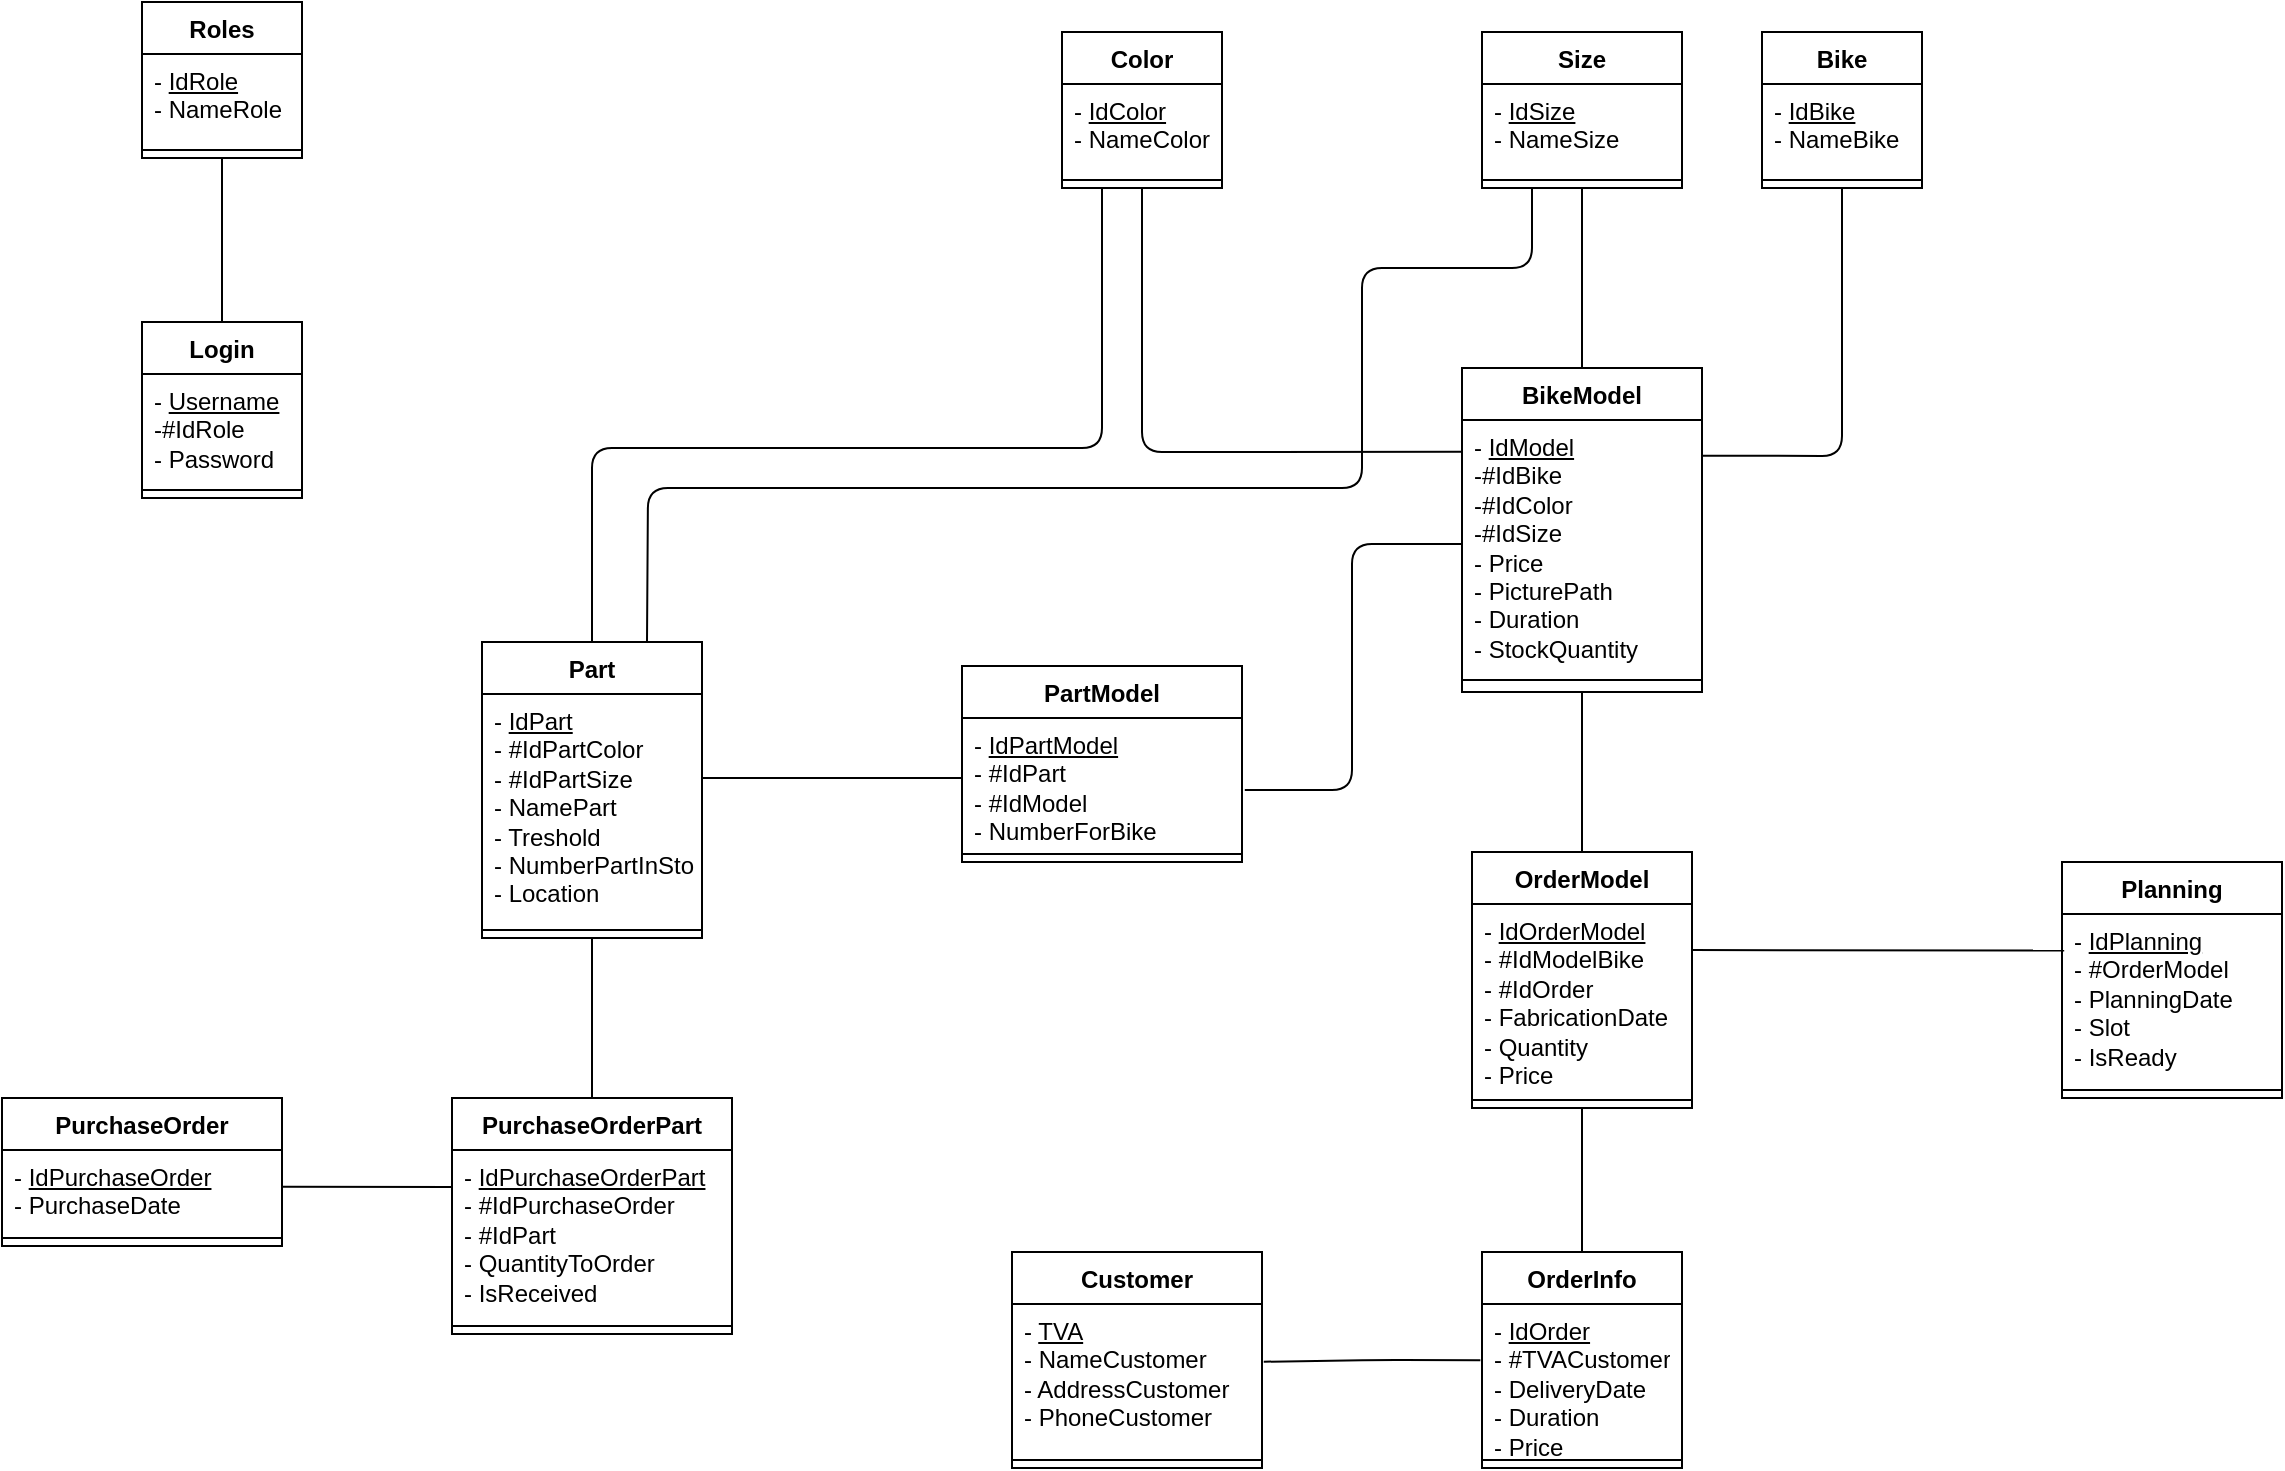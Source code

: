 <mxfile version="13.9.9" type="device"><diagram id="qX9gPibm-6a1j7SN708z" name="Page-1"><mxGraphModel dx="710" dy="412" grid="1" gridSize="10" guides="1" tooltips="1" connect="1" arrows="1" fold="1" page="1" pageScale="1" pageWidth="1500" pageHeight="1169" math="0" shadow="0"><root><mxCell id="0"/><mxCell id="1" parent="0"/><mxCell id="ENc7fdtIQxXdfOa7vAIx-1" value="Login" style="swimlane;fontStyle=1;align=center;verticalAlign=top;childLayout=stackLayout;horizontal=1;startSize=26;horizontalStack=0;resizeParent=1;resizeParentMax=0;resizeLast=0;collapsible=1;marginBottom=0;" parent="1" vertex="1"><mxGeometry x="260" y="180" width="80" height="88" as="geometry"/></mxCell><mxCell id="ENc7fdtIQxXdfOa7vAIx-2" value="- &lt;u&gt;Username&lt;br&gt;&lt;/u&gt;-#IdRole&lt;br&gt;- Password" style="text;strokeColor=none;fillColor=none;align=left;verticalAlign=top;spacingLeft=4;spacingRight=4;overflow=hidden;rotatable=0;points=[[0,0.5],[1,0.5]];portConstraint=eastwest;fontStyle=0;html=1;" parent="ENc7fdtIQxXdfOa7vAIx-1" vertex="1"><mxGeometry y="26" width="80" height="54" as="geometry"/></mxCell><mxCell id="ENc7fdtIQxXdfOa7vAIx-3" value="" style="line;strokeWidth=1;fillColor=none;align=left;verticalAlign=middle;spacingTop=-1;spacingLeft=3;spacingRight=3;rotatable=0;labelPosition=right;points=[];portConstraint=eastwest;" parent="ENc7fdtIQxXdfOa7vAIx-1" vertex="1"><mxGeometry y="80" width="80" height="8" as="geometry"/></mxCell><mxCell id="ENc7fdtIQxXdfOa7vAIx-4" value="BikeModel" style="swimlane;fontStyle=1;align=center;verticalAlign=top;childLayout=stackLayout;horizontal=1;startSize=26;horizontalStack=0;resizeParent=1;resizeParentMax=0;resizeLast=0;collapsible=1;marginBottom=0;" parent="1" vertex="1"><mxGeometry x="920" y="203" width="120" height="162" as="geometry"/></mxCell><mxCell id="ENc7fdtIQxXdfOa7vAIx-5" value="- &lt;u&gt;IdModel&lt;/u&gt;&lt;br&gt;-#IdBike&lt;br&gt;-#IdColor&lt;br&gt;-#IdSize&lt;br&gt;- Price&lt;br&gt;- PicturePath&lt;br&gt;- Duration&lt;br&gt;- StockQuantity" style="text;strokeColor=none;fillColor=none;align=left;verticalAlign=top;spacingLeft=4;spacingRight=4;overflow=hidden;rotatable=0;points=[[0,0.5],[1,0.5]];portConstraint=eastwest;fontStyle=0;html=1;" parent="ENc7fdtIQxXdfOa7vAIx-4" vertex="1"><mxGeometry y="26" width="120" height="124" as="geometry"/></mxCell><mxCell id="ENc7fdtIQxXdfOa7vAIx-6" value="" style="line;strokeWidth=1;fillColor=none;align=left;verticalAlign=middle;spacingTop=-1;spacingLeft=3;spacingRight=3;rotatable=0;labelPosition=right;points=[];portConstraint=eastwest;" parent="ENc7fdtIQxXdfOa7vAIx-4" vertex="1"><mxGeometry y="150" width="120" height="12" as="geometry"/></mxCell><mxCell id="ENc7fdtIQxXdfOa7vAIx-7" value="OrderModel" style="swimlane;fontStyle=1;align=center;verticalAlign=top;childLayout=stackLayout;horizontal=1;startSize=26;horizontalStack=0;resizeParent=1;resizeParentMax=0;resizeLast=0;collapsible=1;marginBottom=0;" parent="1" vertex="1"><mxGeometry x="925" y="445" width="110" height="128" as="geometry"/></mxCell><mxCell id="ENc7fdtIQxXdfOa7vAIx-8" value="- &lt;u&gt;IdOrderModel&lt;/u&gt;&lt;br&gt;- #IdModelBike&lt;br&gt;- #IdOrder&lt;br&gt;- FabricationDate&lt;br&gt;- Quantity&lt;br&gt;- Price" style="text;strokeColor=none;fillColor=none;align=left;verticalAlign=top;spacingLeft=4;spacingRight=4;overflow=hidden;rotatable=0;points=[[0,0.5],[1,0.5]];portConstraint=eastwest;fontStyle=0;html=1;" parent="ENc7fdtIQxXdfOa7vAIx-7" vertex="1"><mxGeometry y="26" width="110" height="94" as="geometry"/></mxCell><mxCell id="ENc7fdtIQxXdfOa7vAIx-9" value="" style="line;strokeWidth=1;fillColor=none;align=left;verticalAlign=middle;spacingTop=-1;spacingLeft=3;spacingRight=3;rotatable=0;labelPosition=right;points=[];portConstraint=eastwest;" parent="ENc7fdtIQxXdfOa7vAIx-7" vertex="1"><mxGeometry y="120" width="110" height="8" as="geometry"/></mxCell><mxCell id="ENc7fdtIQxXdfOa7vAIx-10" value="OrderInfo" style="swimlane;fontStyle=1;align=center;verticalAlign=top;childLayout=stackLayout;horizontal=1;startSize=26;horizontalStack=0;resizeParent=1;resizeParentMax=0;resizeLast=0;collapsible=1;marginBottom=0;" parent="1" vertex="1"><mxGeometry x="930" y="645" width="100" height="108" as="geometry"/></mxCell><mxCell id="ENc7fdtIQxXdfOa7vAIx-11" value="- &lt;u&gt;IdOrder&lt;/u&gt;&lt;br&gt;- #TVACustomer&lt;br&gt;- DeliveryDate&lt;br&gt;- Duration&lt;br&gt;- Price" style="text;strokeColor=none;fillColor=none;align=left;verticalAlign=top;spacingLeft=4;spacingRight=4;overflow=hidden;rotatable=0;points=[[0,0.5],[1,0.5]];portConstraint=eastwest;fontStyle=0;html=1;" parent="ENc7fdtIQxXdfOa7vAIx-10" vertex="1"><mxGeometry y="26" width="100" height="74" as="geometry"/></mxCell><mxCell id="ENc7fdtIQxXdfOa7vAIx-12" value="" style="line;strokeWidth=1;fillColor=none;align=left;verticalAlign=middle;spacingTop=-1;spacingLeft=3;spacingRight=3;rotatable=0;labelPosition=right;points=[];portConstraint=eastwest;" parent="ENc7fdtIQxXdfOa7vAIx-10" vertex="1"><mxGeometry y="100" width="100" height="8" as="geometry"/></mxCell><mxCell id="ENc7fdtIQxXdfOa7vAIx-13" value="Part" style="swimlane;fontStyle=1;align=center;verticalAlign=top;childLayout=stackLayout;horizontal=1;startSize=26;horizontalStack=0;resizeParent=1;resizeParentMax=0;resizeLast=0;collapsible=1;marginBottom=0;" parent="1" vertex="1"><mxGeometry x="430" y="340" width="110" height="148" as="geometry"/></mxCell><mxCell id="ENc7fdtIQxXdfOa7vAIx-14" value="- &lt;u&gt;IdPart&lt;/u&gt;&lt;br&gt;- #IdPartColor&lt;br&gt;- #IdPartSize&lt;br&gt;- NamePart&lt;br&gt;- Treshold&lt;br&gt;- NumberPartInStock&lt;br&gt;- Location" style="text;strokeColor=none;fillColor=none;align=left;verticalAlign=top;spacingLeft=4;spacingRight=4;overflow=hidden;rotatable=0;points=[[0,0.5],[1,0.5]];portConstraint=eastwest;fontStyle=0;html=1;" parent="ENc7fdtIQxXdfOa7vAIx-13" vertex="1"><mxGeometry y="26" width="110" height="114" as="geometry"/></mxCell><mxCell id="ENc7fdtIQxXdfOa7vAIx-15" value="" style="line;strokeWidth=1;fillColor=none;align=left;verticalAlign=middle;spacingTop=-1;spacingLeft=3;spacingRight=3;rotatable=0;labelPosition=right;points=[];portConstraint=eastwest;" parent="ENc7fdtIQxXdfOa7vAIx-13" vertex="1"><mxGeometry y="140" width="110" height="8" as="geometry"/></mxCell><mxCell id="ENc7fdtIQxXdfOa7vAIx-16" value="PartModel" style="swimlane;fontStyle=1;align=center;verticalAlign=top;childLayout=stackLayout;horizontal=1;startSize=26;horizontalStack=0;resizeParent=1;resizeParentMax=0;resizeLast=0;collapsible=1;marginBottom=0;" parent="1" vertex="1"><mxGeometry x="670" y="352" width="140" height="98" as="geometry"/></mxCell><mxCell id="ENc7fdtIQxXdfOa7vAIx-17" value="- &lt;u&gt;IdPartModel&lt;/u&gt;&lt;br&gt;- #IdPart&lt;br&gt;- #IdModel&lt;br&gt;- NumberForBike" style="text;strokeColor=none;fillColor=none;align=left;verticalAlign=top;spacingLeft=4;spacingRight=4;overflow=hidden;rotatable=0;points=[[0,0.5],[1,0.5]];portConstraint=eastwest;fontStyle=0;html=1;" parent="ENc7fdtIQxXdfOa7vAIx-16" vertex="1"><mxGeometry y="26" width="140" height="64" as="geometry"/></mxCell><mxCell id="ENc7fdtIQxXdfOa7vAIx-18" value="" style="line;strokeWidth=1;fillColor=none;align=left;verticalAlign=middle;spacingTop=-1;spacingLeft=3;spacingRight=3;rotatable=0;labelPosition=right;points=[];portConstraint=eastwest;" parent="ENc7fdtIQxXdfOa7vAIx-16" vertex="1"><mxGeometry y="90" width="140" height="8" as="geometry"/></mxCell><mxCell id="ENc7fdtIQxXdfOa7vAIx-19" value="" style="endArrow=none;html=1;entryX=0.5;entryY=1;entryDx=0;entryDy=0;exitX=0.5;exitY=0;exitDx=0;exitDy=0;" parent="1" source="ENc7fdtIQxXdfOa7vAIx-7" target="ENc7fdtIQxXdfOa7vAIx-4" edge="1"><mxGeometry width="50" height="50" relative="1" as="geometry"><mxPoint x="820" y="323" as="sourcePoint"/><mxPoint x="870" y="273" as="targetPoint"/></mxGeometry></mxCell><mxCell id="ENc7fdtIQxXdfOa7vAIx-20" value="" style="endArrow=none;html=1;entryX=0;entryY=0.5;entryDx=0;entryDy=0;exitX=1.01;exitY=0.562;exitDx=0;exitDy=0;exitPerimeter=0;" parent="1" source="ENc7fdtIQxXdfOa7vAIx-17" target="ENc7fdtIQxXdfOa7vAIx-5" edge="1"><mxGeometry width="50" height="50" relative="1" as="geometry"><mxPoint x="810" y="415" as="sourcePoint"/><mxPoint x="959.8" y="311" as="targetPoint"/><Array as="points"><mxPoint x="865" y="414"/><mxPoint x="865" y="291"/></Array></mxGeometry></mxCell><mxCell id="ENc7fdtIQxXdfOa7vAIx-21" value="" style="endArrow=none;html=1;entryX=0.5;entryY=1;entryDx=0;entryDy=0;exitX=0.5;exitY=0;exitDx=0;exitDy=0;" parent="1" source="ENc7fdtIQxXdfOa7vAIx-10" target="ENc7fdtIQxXdfOa7vAIx-7" edge="1"><mxGeometry width="50" height="50" relative="1" as="geometry"><mxPoint x="855" y="433" as="sourcePoint"/><mxPoint x="905" y="383" as="targetPoint"/></mxGeometry></mxCell><mxCell id="ENc7fdtIQxXdfOa7vAIx-22" value="Customer" style="swimlane;fontStyle=1;align=center;verticalAlign=top;childLayout=stackLayout;horizontal=1;startSize=26;horizontalStack=0;resizeParent=1;resizeParentMax=0;resizeLast=0;collapsible=1;marginBottom=0;" parent="1" vertex="1"><mxGeometry x="695" y="645" width="125" height="108" as="geometry"/></mxCell><mxCell id="ENc7fdtIQxXdfOa7vAIx-23" value="- &lt;u&gt;TVA&lt;/u&gt;&lt;br&gt;- NameCustomer&lt;br&gt;- AddressCustomer&lt;br&gt;- PhoneCustomer" style="text;strokeColor=none;fillColor=none;align=left;verticalAlign=top;spacingLeft=4;spacingRight=4;overflow=hidden;rotatable=0;points=[[0,0.5],[1,0.5]];portConstraint=eastwest;fontStyle=0;html=1;" parent="ENc7fdtIQxXdfOa7vAIx-22" vertex="1"><mxGeometry y="26" width="125" height="74" as="geometry"/></mxCell><mxCell id="ENc7fdtIQxXdfOa7vAIx-24" value="" style="line;strokeWidth=1;fillColor=none;align=left;verticalAlign=middle;spacingTop=-1;spacingLeft=3;spacingRight=3;rotatable=0;labelPosition=right;points=[];portConstraint=eastwest;" parent="ENc7fdtIQxXdfOa7vAIx-22" vertex="1"><mxGeometry y="100" width="125" height="8" as="geometry"/></mxCell><mxCell id="ENc7fdtIQxXdfOa7vAIx-25" value="" style="endArrow=none;html=1;exitX=1.007;exitY=0.39;exitDx=0;exitDy=0;entryX=-0.008;entryY=0.38;entryDx=0;entryDy=0;entryPerimeter=0;exitPerimeter=0;" parent="1" source="ENc7fdtIQxXdfOa7vAIx-23" target="ENc7fdtIQxXdfOa7vAIx-11" edge="1"><mxGeometry width="50" height="50" relative="1" as="geometry"><mxPoint x="870" y="675" as="sourcePoint"/><mxPoint x="920" y="625" as="targetPoint"/><Array as="points"><mxPoint x="880" y="699"/></Array></mxGeometry></mxCell><mxCell id="ENc7fdtIQxXdfOa7vAIx-26" value="Color" style="swimlane;fontStyle=1;align=center;verticalAlign=top;childLayout=stackLayout;horizontal=1;startSize=26;horizontalStack=0;resizeParent=1;resizeParentMax=0;resizeLast=0;collapsible=1;marginBottom=0;" parent="1" vertex="1"><mxGeometry x="720" y="35" width="80" height="78" as="geometry"/></mxCell><mxCell id="ENc7fdtIQxXdfOa7vAIx-27" value="- &lt;u&gt;IdColor&lt;/u&gt;&lt;br&gt;- NameColor" style="text;strokeColor=none;fillColor=none;align=left;verticalAlign=top;spacingLeft=4;spacingRight=4;overflow=hidden;rotatable=0;points=[[0,0.5],[1,0.5]];portConstraint=eastwest;fontStyle=0;html=1;" parent="ENc7fdtIQxXdfOa7vAIx-26" vertex="1"><mxGeometry y="26" width="80" height="44" as="geometry"/></mxCell><mxCell id="ENc7fdtIQxXdfOa7vAIx-28" value="" style="line;strokeWidth=1;fillColor=none;align=left;verticalAlign=middle;spacingTop=-1;spacingLeft=3;spacingRight=3;rotatable=0;labelPosition=right;points=[];portConstraint=eastwest;" parent="ENc7fdtIQxXdfOa7vAIx-26" vertex="1"><mxGeometry y="70" width="80" height="8" as="geometry"/></mxCell><mxCell id="ENc7fdtIQxXdfOa7vAIx-29" value="Size" style="swimlane;fontStyle=1;align=center;verticalAlign=top;childLayout=stackLayout;horizontal=1;startSize=26;horizontalStack=0;resizeParent=1;resizeParentMax=0;resizeLast=0;collapsible=1;marginBottom=0;" parent="1" vertex="1"><mxGeometry x="930" y="35" width="100" height="78" as="geometry"/></mxCell><mxCell id="ENc7fdtIQxXdfOa7vAIx-30" value="- &lt;u&gt;IdSize&lt;/u&gt;&lt;br&gt;- NameSize" style="text;strokeColor=none;fillColor=none;align=left;verticalAlign=top;spacingLeft=4;spacingRight=4;overflow=hidden;rotatable=0;points=[[0,0.5],[1,0.5]];portConstraint=eastwest;fontStyle=0;html=1;" parent="ENc7fdtIQxXdfOa7vAIx-29" vertex="1"><mxGeometry y="26" width="100" height="44" as="geometry"/></mxCell><mxCell id="ENc7fdtIQxXdfOa7vAIx-31" value="" style="line;strokeWidth=1;fillColor=none;align=left;verticalAlign=middle;spacingTop=-1;spacingLeft=3;spacingRight=3;rotatable=0;labelPosition=right;points=[];portConstraint=eastwest;" parent="ENc7fdtIQxXdfOa7vAIx-29" vertex="1"><mxGeometry y="70" width="100" height="8" as="geometry"/></mxCell><mxCell id="ENc7fdtIQxXdfOa7vAIx-32" value="Bike" style="swimlane;fontStyle=1;align=center;verticalAlign=top;childLayout=stackLayout;horizontal=1;startSize=26;horizontalStack=0;resizeParent=1;resizeParentMax=0;resizeLast=0;collapsible=1;marginBottom=0;" parent="1" vertex="1"><mxGeometry x="1070" y="35" width="80" height="78" as="geometry"/></mxCell><mxCell id="ENc7fdtIQxXdfOa7vAIx-33" value="- &lt;u&gt;IdBike&lt;/u&gt;&lt;br&gt;- NameBike" style="text;strokeColor=none;fillColor=none;align=left;verticalAlign=top;spacingLeft=4;spacingRight=4;overflow=hidden;rotatable=0;points=[[0,0.5],[1,0.5]];portConstraint=eastwest;fontStyle=0;html=1;" parent="ENc7fdtIQxXdfOa7vAIx-32" vertex="1"><mxGeometry y="26" width="80" height="44" as="geometry"/></mxCell><mxCell id="ENc7fdtIQxXdfOa7vAIx-34" value="" style="line;strokeWidth=1;fillColor=none;align=left;verticalAlign=middle;spacingTop=-1;spacingLeft=3;spacingRight=3;rotatable=0;labelPosition=right;points=[];portConstraint=eastwest;" parent="ENc7fdtIQxXdfOa7vAIx-32" vertex="1"><mxGeometry y="70" width="80" height="8" as="geometry"/></mxCell><mxCell id="ENc7fdtIQxXdfOa7vAIx-35" value="" style="curved=1;endArrow=none;html=1;rounded=0;entryX=0.5;entryY=1;entryDx=0;entryDy=0;endFill=0;exitX=0.5;exitY=0;exitDx=0;exitDy=0;" parent="1" source="ENc7fdtIQxXdfOa7vAIx-4" target="ENc7fdtIQxXdfOa7vAIx-29" edge="1"><mxGeometry width="50" height="50" relative="1" as="geometry"><mxPoint x="960" y="203" as="sourcePoint"/><mxPoint x="1080" y="143" as="targetPoint"/><Array as="points"/></mxGeometry></mxCell><mxCell id="ENc7fdtIQxXdfOa7vAIx-36" value="" style="endArrow=none;html=1;entryX=0.5;entryY=1;entryDx=0;entryDy=0;exitX=1.003;exitY=0.144;exitDx=0;exitDy=0;exitPerimeter=0;" parent="1" source="ENc7fdtIQxXdfOa7vAIx-5" target="ENc7fdtIQxXdfOa7vAIx-32" edge="1"><mxGeometry width="50" height="50" relative="1" as="geometry"><mxPoint x="1045" y="247" as="sourcePoint"/><mxPoint x="1035" y="125" as="targetPoint"/><Array as="points"><mxPoint x="1110" y="247"/></Array></mxGeometry></mxCell><mxCell id="ENc7fdtIQxXdfOa7vAIx-37" value="" style="endArrow=none;html=1;exitX=0.5;exitY=1;exitDx=0;exitDy=0;entryX=0.003;entryY=0.128;entryDx=0;entryDy=0;entryPerimeter=0;" parent="1" source="ENc7fdtIQxXdfOa7vAIx-26" target="ENc7fdtIQxXdfOa7vAIx-5" edge="1"><mxGeometry width="50" height="50" relative="1" as="geometry"><mxPoint x="875" y="165" as="sourcePoint"/><mxPoint x="925" y="115" as="targetPoint"/><Array as="points"><mxPoint x="760" y="245"/></Array></mxGeometry></mxCell><mxCell id="ENc7fdtIQxXdfOa7vAIx-38" style="edgeStyle=orthogonalEdgeStyle;rounded=0;orthogonalLoop=1;jettySize=auto;html=1;exitX=1;exitY=0.5;exitDx=0;exitDy=0;entryX=0;entryY=0.5;entryDx=0;entryDy=0;endArrow=none;endFill=0;" parent="1" source="ENc7fdtIQxXdfOa7vAIx-14" target="ENc7fdtIQxXdfOa7vAIx-17" edge="1"><mxGeometry relative="1" as="geometry"><Array as="points"><mxPoint x="540" y="408"/></Array></mxGeometry></mxCell><mxCell id="ENc7fdtIQxXdfOa7vAIx-39" style="edgeStyle=orthogonalEdgeStyle;rounded=0;orthogonalLoop=1;jettySize=auto;html=1;entryX=0.5;entryY=0;entryDx=0;entryDy=0;endArrow=none;endFill=0;" parent="1" source="ENc7fdtIQxXdfOa7vAIx-40" target="ENc7fdtIQxXdfOa7vAIx-1" edge="1"><mxGeometry relative="1" as="geometry"/></mxCell><mxCell id="ENc7fdtIQxXdfOa7vAIx-40" value="Roles" style="swimlane;fontStyle=1;align=center;verticalAlign=top;childLayout=stackLayout;horizontal=1;startSize=26;horizontalStack=0;resizeParent=1;resizeParentMax=0;resizeLast=0;collapsible=1;marginBottom=0;" parent="1" vertex="1"><mxGeometry x="260" y="20" width="80" height="78" as="geometry"/></mxCell><mxCell id="ENc7fdtIQxXdfOa7vAIx-41" value="- &lt;u&gt;IdRole&lt;/u&gt;&lt;br&gt;- NameRole" style="text;strokeColor=none;fillColor=none;align=left;verticalAlign=top;spacingLeft=4;spacingRight=4;overflow=hidden;rotatable=0;points=[[0,0.5],[1,0.5]];portConstraint=eastwest;fontStyle=0;html=1;" parent="ENc7fdtIQxXdfOa7vAIx-40" vertex="1"><mxGeometry y="26" width="80" height="44" as="geometry"/></mxCell><mxCell id="ENc7fdtIQxXdfOa7vAIx-42" value="" style="line;strokeWidth=1;fillColor=none;align=left;verticalAlign=middle;spacingTop=-1;spacingLeft=3;spacingRight=3;rotatable=0;labelPosition=right;points=[];portConstraint=eastwest;" parent="ENc7fdtIQxXdfOa7vAIx-40" vertex="1"><mxGeometry y="70" width="80" height="8" as="geometry"/></mxCell><mxCell id="ENc7fdtIQxXdfOa7vAIx-43" value="Planning" style="swimlane;fontStyle=1;align=center;verticalAlign=top;childLayout=stackLayout;horizontal=1;startSize=26;horizontalStack=0;resizeParent=1;resizeParentMax=0;resizeLast=0;collapsible=1;marginBottom=0;" parent="1" vertex="1"><mxGeometry x="1220" y="450" width="110" height="118" as="geometry"/></mxCell><mxCell id="ENc7fdtIQxXdfOa7vAIx-44" value="- &lt;u&gt;IdPlanning&lt;/u&gt;&lt;br&gt;- #OrderModel&lt;br&gt;- PlanningDate&lt;br&gt;- Slot&lt;br&gt;- IsReady" style="text;strokeColor=none;fillColor=none;align=left;verticalAlign=top;spacingLeft=4;spacingRight=4;overflow=hidden;rotatable=0;points=[[0,0.5],[1,0.5]];portConstraint=eastwest;fontStyle=0;html=1;" parent="ENc7fdtIQxXdfOa7vAIx-43" vertex="1"><mxGeometry y="26" width="110" height="84" as="geometry"/></mxCell><mxCell id="ENc7fdtIQxXdfOa7vAIx-45" value="" style="line;strokeWidth=1;fillColor=none;align=left;verticalAlign=middle;spacingTop=-1;spacingLeft=3;spacingRight=3;rotatable=0;labelPosition=right;points=[];portConstraint=eastwest;" parent="ENc7fdtIQxXdfOa7vAIx-43" vertex="1"><mxGeometry y="110" width="110" height="8" as="geometry"/></mxCell><mxCell id="ENc7fdtIQxXdfOa7vAIx-46" value="" style="endArrow=none;html=1;rounded=0;entryX=0.01;entryY=0.217;entryDx=0;entryDy=0;entryPerimeter=0;exitX=1.001;exitY=0.245;exitDx=0;exitDy=0;exitPerimeter=0;" parent="1" source="ENc7fdtIQxXdfOa7vAIx-8" target="ENc7fdtIQxXdfOa7vAIx-44" edge="1"><mxGeometry width="50" height="50" relative="1" as="geometry"><mxPoint x="1040" y="494" as="sourcePoint"/><mxPoint x="1105" y="205" as="targetPoint"/></mxGeometry></mxCell><mxCell id="6sGMU9mwIJ3YMVXKqa0L-1" value="" style="endArrow=none;html=1;entryX=0.25;entryY=1;entryDx=0;entryDy=0;exitX=0.5;exitY=0;exitDx=0;exitDy=0;" parent="1" source="ENc7fdtIQxXdfOa7vAIx-13" target="ENc7fdtIQxXdfOa7vAIx-26" edge="1"><mxGeometry width="50" height="50" relative="1" as="geometry"><mxPoint x="750" y="223" as="sourcePoint"/><mxPoint x="800" y="173" as="targetPoint"/><Array as="points"><mxPoint x="485" y="243"/><mxPoint x="740" y="243"/></Array></mxGeometry></mxCell><mxCell id="6sGMU9mwIJ3YMVXKqa0L-2" value="" style="endArrow=none;html=1;entryX=0.25;entryY=1;entryDx=0;entryDy=0;exitX=0.75;exitY=0;exitDx=0;exitDy=0;" parent="1" source="ENc7fdtIQxXdfOa7vAIx-13" target="ENc7fdtIQxXdfOa7vAIx-29" edge="1"><mxGeometry width="50" height="50" relative="1" as="geometry"><mxPoint x="750" y="223" as="sourcePoint"/><mxPoint x="800" y="173" as="targetPoint"/><Array as="points"><mxPoint x="513" y="263"/><mxPoint x="870" y="263"/><mxPoint x="870" y="153"/><mxPoint x="955" y="153"/></Array></mxGeometry></mxCell><mxCell id="1oVI2p2Qn5AqdECSB4WY-1" value="PurchaseOrder" style="swimlane;fontStyle=1;align=center;verticalAlign=top;childLayout=stackLayout;horizontal=1;startSize=26;horizontalStack=0;resizeParent=1;resizeParentMax=0;resizeLast=0;collapsible=1;marginBottom=0;" vertex="1" parent="1"><mxGeometry x="190" y="568" width="140" height="74" as="geometry"/></mxCell><mxCell id="1oVI2p2Qn5AqdECSB4WY-2" value="- &lt;u&gt;IdPurchaseOrder&lt;/u&gt;&lt;br&gt;- PurchaseDate" style="text;strokeColor=none;fillColor=none;align=left;verticalAlign=top;spacingLeft=4;spacingRight=4;overflow=hidden;rotatable=0;points=[[0,0.5],[1,0.5]];portConstraint=eastwest;fontStyle=0;html=1;" vertex="1" parent="1oVI2p2Qn5AqdECSB4WY-1"><mxGeometry y="26" width="140" height="40" as="geometry"/></mxCell><mxCell id="1oVI2p2Qn5AqdECSB4WY-3" value="" style="line;strokeWidth=1;fillColor=none;align=left;verticalAlign=middle;spacingTop=-1;spacingLeft=3;spacingRight=3;rotatable=0;labelPosition=right;points=[];portConstraint=eastwest;" vertex="1" parent="1oVI2p2Qn5AqdECSB4WY-1"><mxGeometry y="66" width="140" height="8" as="geometry"/></mxCell><mxCell id="1oVI2p2Qn5AqdECSB4WY-4" value="PurchaseOrderPart" style="swimlane;fontStyle=1;align=center;verticalAlign=top;childLayout=stackLayout;horizontal=1;startSize=26;horizontalStack=0;resizeParent=1;resizeParentMax=0;resizeLast=0;collapsible=1;marginBottom=0;" vertex="1" parent="1"><mxGeometry x="415" y="568" width="140" height="118" as="geometry"/></mxCell><mxCell id="1oVI2p2Qn5AqdECSB4WY-5" value="- &lt;u&gt;IdPurchaseOrderPart&lt;/u&gt;&lt;br&gt;- #IdPurchaseOrder&lt;br&gt;- #IdPart&lt;br&gt;- QuantityToOrder&lt;br&gt;- IsReceived" style="text;strokeColor=none;fillColor=none;align=left;verticalAlign=top;spacingLeft=4;spacingRight=4;overflow=hidden;rotatable=0;points=[[0,0.5],[1,0.5]];portConstraint=eastwest;fontStyle=0;html=1;" vertex="1" parent="1oVI2p2Qn5AqdECSB4WY-4"><mxGeometry y="26" width="140" height="84" as="geometry"/></mxCell><mxCell id="1oVI2p2Qn5AqdECSB4WY-6" value="" style="line;strokeWidth=1;fillColor=none;align=left;verticalAlign=middle;spacingTop=-1;spacingLeft=3;spacingRight=3;rotatable=0;labelPosition=right;points=[];portConstraint=eastwest;" vertex="1" parent="1oVI2p2Qn5AqdECSB4WY-4"><mxGeometry y="110" width="140" height="8" as="geometry"/></mxCell><mxCell id="1oVI2p2Qn5AqdECSB4WY-8" value="" style="endArrow=none;html=1;exitX=0.5;exitY=0;exitDx=0;exitDy=0;entryX=0.5;entryY=1;entryDx=0;entryDy=0;" edge="1" parent="1" source="1oVI2p2Qn5AqdECSB4WY-4" target="ENc7fdtIQxXdfOa7vAIx-13"><mxGeometry width="50" height="50" relative="1" as="geometry"><mxPoint x="460" y="560" as="sourcePoint"/><mxPoint x="510" y="510" as="targetPoint"/></mxGeometry></mxCell><mxCell id="1oVI2p2Qn5AqdECSB4WY-9" value="" style="endArrow=none;html=1;exitX=1.002;exitY=0.46;exitDx=0;exitDy=0;entryX=-0.001;entryY=0.22;entryDx=0;entryDy=0;entryPerimeter=0;exitPerimeter=0;" edge="1" parent="1" source="1oVI2p2Qn5AqdECSB4WY-2" target="1oVI2p2Qn5AqdECSB4WY-5"><mxGeometry width="50" height="50" relative="1" as="geometry"><mxPoint x="460" y="560" as="sourcePoint"/><mxPoint x="380" y="612" as="targetPoint"/></mxGeometry></mxCell></root></mxGraphModel></diagram></mxfile>